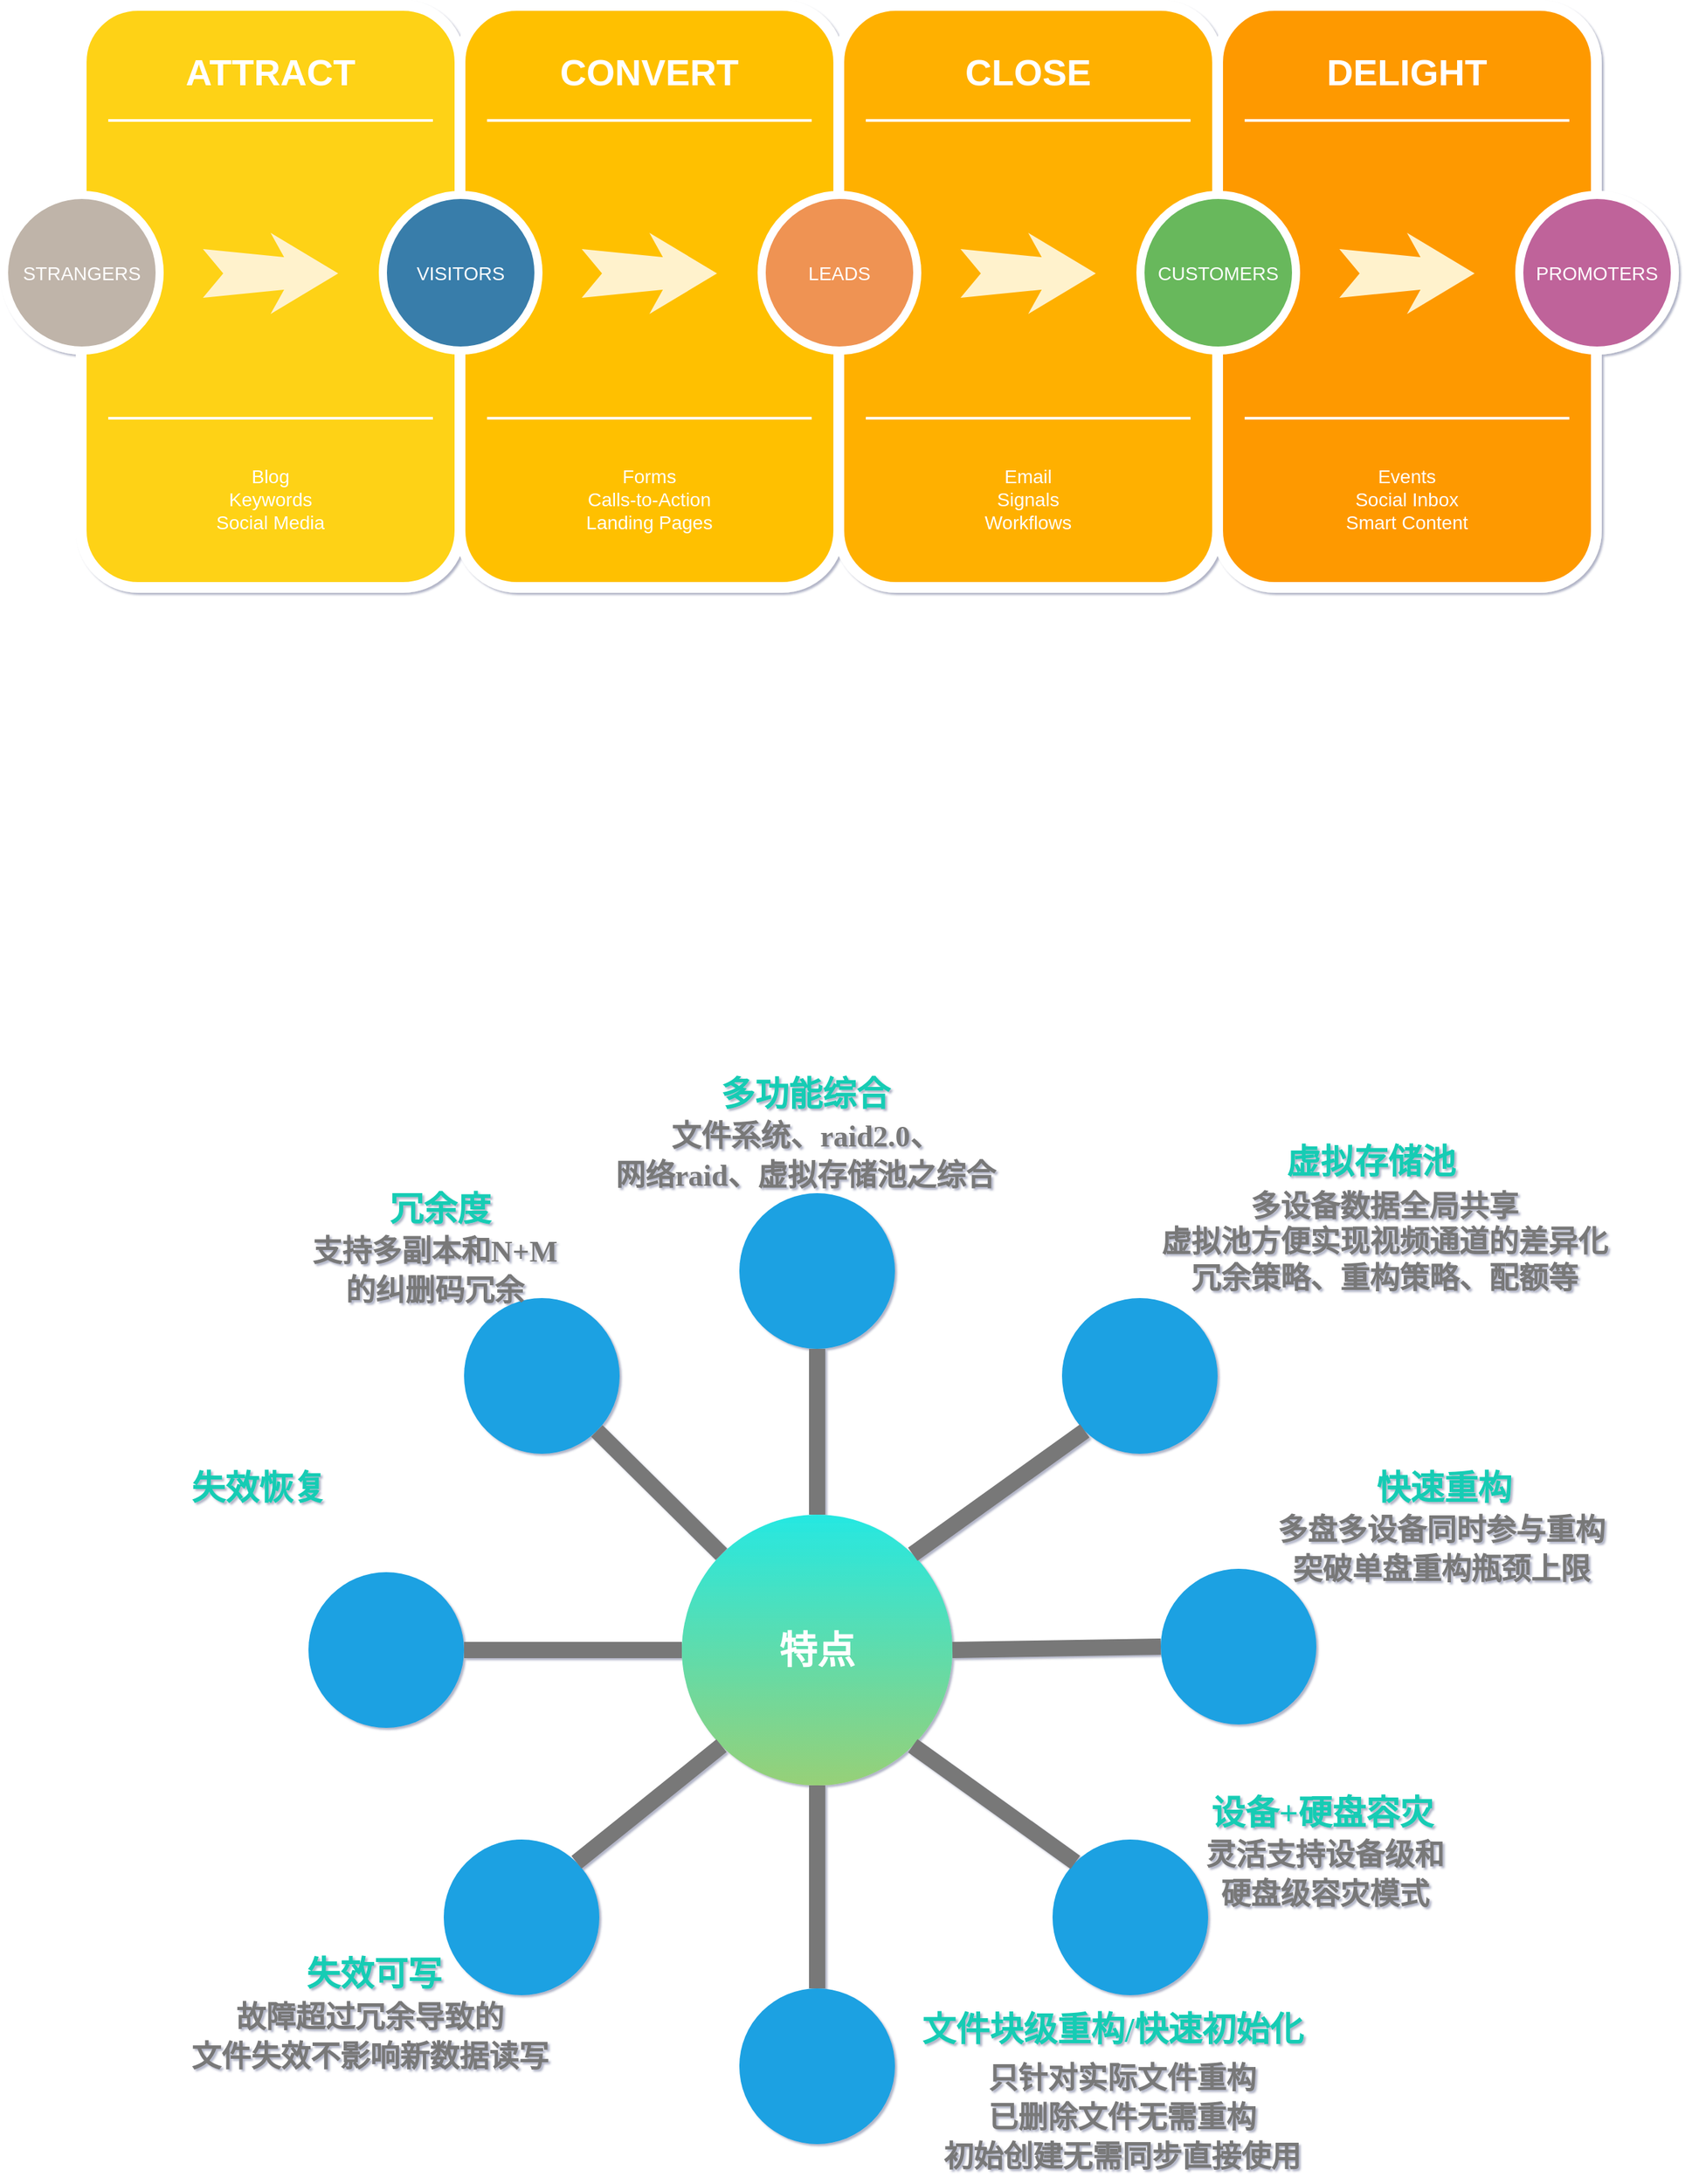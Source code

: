 <mxfile version="16.6.1" type="github">
  <diagram name="Page-1" id="12e1b939-464a-85fe-373e-61e167be1490">
    <mxGraphModel dx="2076" dy="1160" grid="1" gridSize="10" guides="1" tooltips="1" connect="1" arrows="1" fold="1" page="1" pageScale="1.5" pageWidth="1169" pageHeight="826" background="#FFFFFF" math="0" shadow="1">
      <root>
        <mxCell id="0" />
        <mxCell id="1" parent="0" />
        <mxCell id="60da8b9f42644d3a-2" value="" style="whiteSpace=wrap;html=1;rounded=1;shadow=0;strokeWidth=8;fontSize=20;align=center;fillColor=#FED217;strokeColor=#FFFFFF;" parent="1" vertex="1">
          <mxGeometry x="316" y="405" width="280" height="430" as="geometry" />
        </mxCell>
        <mxCell id="60da8b9f42644d3a-3" value="ATTRACT" style="text;html=1;strokeColor=none;fillColor=none;align=center;verticalAlign=middle;whiteSpace=wrap;rounded=0;shadow=0;fontSize=27;fontColor=#FFFFFF;fontStyle=1" parent="1" vertex="1">
          <mxGeometry x="316" y="425" width="280" height="60" as="geometry" />
        </mxCell>
        <mxCell id="60da8b9f42644d3a-4" value="Blog&lt;div&gt;Keywords&lt;/div&gt;&lt;div&gt;Social Media&lt;/div&gt;" style="text;html=1;strokeColor=none;fillColor=none;align=center;verticalAlign=middle;whiteSpace=wrap;rounded=0;shadow=0;fontSize=14;fontColor=#FFFFFF;" parent="1" vertex="1">
          <mxGeometry x="316" y="725" width="280" height="90" as="geometry" />
        </mxCell>
        <mxCell id="60da8b9f42644d3a-6" value="" style="line;strokeWidth=2;html=1;rounded=0;shadow=0;fontSize=27;align=center;fillColor=none;strokeColor=#FFFFFF;" parent="1" vertex="1">
          <mxGeometry x="336" y="485" width="240" height="10" as="geometry" />
        </mxCell>
        <mxCell id="60da8b9f42644d3a-7" value="" style="line;strokeWidth=2;html=1;rounded=0;shadow=0;fontSize=27;align=center;fillColor=none;strokeColor=#FFFFFF;" parent="1" vertex="1">
          <mxGeometry x="336" y="705" width="240" height="10" as="geometry" />
        </mxCell>
        <mxCell id="60da8b9f42644d3a-8" value="STRANGERS" style="ellipse;whiteSpace=wrap;html=1;rounded=0;shadow=0;strokeWidth=6;fontSize=14;align=center;fillColor=#BFB4A9;strokeColor=#FFFFFF;fontColor=#FFFFFF;" parent="1" vertex="1">
          <mxGeometry x="259" y="545" width="115" height="115" as="geometry" />
        </mxCell>
        <mxCell id="60da8b9f42644d3a-9" value="" style="html=1;shadow=0;dashed=0;align=center;verticalAlign=middle;shape=mxgraph.arrows2.stylisedArrow;dy=0.6;dx=40;notch=15;feather=0.4;rounded=0;strokeWidth=1;fontSize=27;strokeColor=none;fillColor=#fff2cc;" parent="1" vertex="1">
          <mxGeometry x="406" y="573" width="100" height="60" as="geometry" />
        </mxCell>
        <mxCell id="60da8b9f42644d3a-17" value="" style="whiteSpace=wrap;html=1;rounded=1;shadow=0;strokeWidth=8;fontSize=20;align=center;fillColor=#FFC001;strokeColor=#FFFFFF;" parent="1" vertex="1">
          <mxGeometry x="596" y="405" width="280" height="430" as="geometry" />
        </mxCell>
        <mxCell id="60da8b9f42644d3a-18" value="CONVERT" style="text;html=1;strokeColor=none;fillColor=none;align=center;verticalAlign=middle;whiteSpace=wrap;rounded=0;shadow=0;fontSize=27;fontColor=#FFFFFF;fontStyle=1" parent="1" vertex="1">
          <mxGeometry x="596" y="425" width="280" height="60" as="geometry" />
        </mxCell>
        <mxCell id="60da8b9f42644d3a-19" value="Forms&lt;div&gt;Calls-to-Action&lt;/div&gt;&lt;div&gt;Landing Pages&lt;/div&gt;" style="text;html=1;strokeColor=none;fillColor=none;align=center;verticalAlign=middle;whiteSpace=wrap;rounded=0;shadow=0;fontSize=14;fontColor=#FFFFFF;" parent="1" vertex="1">
          <mxGeometry x="596" y="725" width="280" height="90" as="geometry" />
        </mxCell>
        <mxCell id="60da8b9f42644d3a-20" value="" style="line;strokeWidth=2;html=1;rounded=0;shadow=0;fontSize=27;align=center;fillColor=none;strokeColor=#FFFFFF;" parent="1" vertex="1">
          <mxGeometry x="616" y="485" width="240" height="10" as="geometry" />
        </mxCell>
        <mxCell id="60da8b9f42644d3a-21" value="" style="line;strokeWidth=2;html=1;rounded=0;shadow=0;fontSize=27;align=center;fillColor=none;strokeColor=#FFFFFF;" parent="1" vertex="1">
          <mxGeometry x="616" y="705" width="240" height="10" as="geometry" />
        </mxCell>
        <mxCell id="60da8b9f42644d3a-22" value="VISITORS" style="ellipse;whiteSpace=wrap;html=1;rounded=0;shadow=0;strokeWidth=6;fontSize=14;align=center;fillColor=#397DAA;strokeColor=#FFFFFF;fontColor=#FFFFFF;" parent="1" vertex="1">
          <mxGeometry x="539" y="545" width="115" height="115" as="geometry" />
        </mxCell>
        <mxCell id="60da8b9f42644d3a-23" value="" style="html=1;shadow=0;dashed=0;align=center;verticalAlign=middle;shape=mxgraph.arrows2.stylisedArrow;dy=0.6;dx=40;notch=15;feather=0.4;rounded=0;strokeWidth=1;fontSize=27;strokeColor=none;fillColor=#fff2cc;" parent="1" vertex="1">
          <mxGeometry x="686" y="573" width="100" height="60" as="geometry" />
        </mxCell>
        <mxCell id="60da8b9f42644d3a-24" value="" style="whiteSpace=wrap;html=1;rounded=1;shadow=0;strokeWidth=8;fontSize=20;align=center;fillColor=#FFB001;strokeColor=#FFFFFF;" parent="1" vertex="1">
          <mxGeometry x="876" y="405" width="280" height="430" as="geometry" />
        </mxCell>
        <mxCell id="60da8b9f42644d3a-25" value="CLOSE" style="text;html=1;strokeColor=none;fillColor=none;align=center;verticalAlign=middle;whiteSpace=wrap;rounded=0;shadow=0;fontSize=27;fontColor=#FFFFFF;fontStyle=1" parent="1" vertex="1">
          <mxGeometry x="876" y="425" width="280" height="60" as="geometry" />
        </mxCell>
        <mxCell id="60da8b9f42644d3a-26" value="Email&lt;div&gt;Signals&lt;/div&gt;&lt;div&gt;Workflows&lt;/div&gt;" style="text;html=1;strokeColor=none;fillColor=none;align=center;verticalAlign=middle;whiteSpace=wrap;rounded=0;shadow=0;fontSize=14;fontColor=#FFFFFF;" parent="1" vertex="1">
          <mxGeometry x="876" y="725" width="280" height="90" as="geometry" />
        </mxCell>
        <mxCell id="60da8b9f42644d3a-27" value="" style="line;strokeWidth=2;html=1;rounded=0;shadow=0;fontSize=27;align=center;fillColor=none;strokeColor=#FFFFFF;" parent="1" vertex="1">
          <mxGeometry x="896" y="485" width="240" height="10" as="geometry" />
        </mxCell>
        <mxCell id="60da8b9f42644d3a-28" value="" style="line;strokeWidth=2;html=1;rounded=0;shadow=0;fontSize=27;align=center;fillColor=none;strokeColor=#FFFFFF;" parent="1" vertex="1">
          <mxGeometry x="896" y="705" width="240" height="10" as="geometry" />
        </mxCell>
        <mxCell id="60da8b9f42644d3a-29" value="LEADS" style="ellipse;whiteSpace=wrap;html=1;rounded=0;shadow=0;strokeWidth=6;fontSize=14;align=center;fillColor=#EF9353;strokeColor=#FFFFFF;fontColor=#FFFFFF;" parent="1" vertex="1">
          <mxGeometry x="819" y="545" width="115" height="115" as="geometry" />
        </mxCell>
        <mxCell id="60da8b9f42644d3a-30" value="" style="html=1;shadow=0;dashed=0;align=center;verticalAlign=middle;shape=mxgraph.arrows2.stylisedArrow;dy=0.6;dx=40;notch=15;feather=0.4;rounded=0;strokeWidth=1;fontSize=27;strokeColor=none;fillColor=#fff2cc;" parent="1" vertex="1">
          <mxGeometry x="966" y="573" width="100" height="60" as="geometry" />
        </mxCell>
        <mxCell id="60da8b9f42644d3a-31" value="" style="whiteSpace=wrap;html=1;rounded=1;shadow=0;strokeWidth=8;fontSize=20;align=center;fillColor=#FE9900;strokeColor=#FFFFFF;" parent="1" vertex="1">
          <mxGeometry x="1156" y="405" width="280" height="430" as="geometry" />
        </mxCell>
        <mxCell id="60da8b9f42644d3a-32" value="DELIGHT" style="text;html=1;strokeColor=none;fillColor=none;align=center;verticalAlign=middle;whiteSpace=wrap;rounded=0;shadow=0;fontSize=27;fontColor=#FFFFFF;fontStyle=1" parent="1" vertex="1">
          <mxGeometry x="1156" y="425" width="280" height="60" as="geometry" />
        </mxCell>
        <mxCell id="60da8b9f42644d3a-33" value="Events&lt;div&gt;Social Inbox&lt;/div&gt;&lt;div&gt;Smart Content&lt;/div&gt;" style="text;html=1;strokeColor=none;fillColor=none;align=center;verticalAlign=middle;whiteSpace=wrap;rounded=0;shadow=0;fontSize=14;fontColor=#FFFFFF;" parent="1" vertex="1">
          <mxGeometry x="1156" y="725" width="280" height="90" as="geometry" />
        </mxCell>
        <mxCell id="60da8b9f42644d3a-34" value="" style="line;strokeWidth=2;html=1;rounded=0;shadow=0;fontSize=27;align=center;fillColor=none;strokeColor=#FFFFFF;" parent="1" vertex="1">
          <mxGeometry x="1176" y="485" width="240" height="10" as="geometry" />
        </mxCell>
        <mxCell id="60da8b9f42644d3a-35" value="" style="line;strokeWidth=2;html=1;rounded=0;shadow=0;fontSize=27;align=center;fillColor=none;strokeColor=#FFFFFF;" parent="1" vertex="1">
          <mxGeometry x="1176" y="705" width="240" height="10" as="geometry" />
        </mxCell>
        <mxCell id="60da8b9f42644d3a-36" value="CUSTOMERS" style="ellipse;whiteSpace=wrap;html=1;rounded=0;shadow=0;strokeWidth=6;fontSize=14;align=center;fillColor=#68B85C;strokeColor=#FFFFFF;fontColor=#FFFFFF;" parent="1" vertex="1">
          <mxGeometry x="1099" y="545" width="115" height="115" as="geometry" />
        </mxCell>
        <mxCell id="60da8b9f42644d3a-37" value="" style="html=1;shadow=0;dashed=0;align=center;verticalAlign=middle;shape=mxgraph.arrows2.stylisedArrow;dy=0.6;dx=40;notch=15;feather=0.4;rounded=0;strokeWidth=1;fontSize=27;strokeColor=none;fillColor=#fff2cc;" parent="1" vertex="1">
          <mxGeometry x="1246" y="573" width="100" height="60" as="geometry" />
        </mxCell>
        <mxCell id="60da8b9f42644d3a-38" value="PROMOTERS" style="ellipse;whiteSpace=wrap;html=1;rounded=0;shadow=0;strokeWidth=6;fontSize=14;align=center;fillColor=#BF639A;strokeColor=#FFFFFF;fontColor=#FFFFFF;" parent="1" vertex="1">
          <mxGeometry x="1379" y="545" width="115" height="115" as="geometry" />
        </mxCell>
        <mxCell id="YdRyRiwWPMBmLy31X0gd-1" value="&lt;font color=&quot;#ffffff&quot; size=&quot;1&quot;&gt;&lt;b style=&quot;font-size: 28px&quot;&gt;特点&lt;/b&gt;&lt;/font&gt;" style="ellipse;whiteSpace=wrap;html=1;rounded=0;shadow=0;strokeWidth=6;fontSize=14;align=center;fillColor=#25E8E2;strokeColor=none;gradientColor=#97d077;" parent="1" vertex="1">
          <mxGeometry x="760" y="1520" width="200" height="200" as="geometry" />
        </mxCell>
        <mxCell id="YdRyRiwWPMBmLy31X0gd-3" value="" style="ellipse;whiteSpace=wrap;html=1;rounded=0;shadow=0;strokeWidth=6;fontSize=14;align=center;fillColor=#1ba1e2;strokeColor=none;fontColor=#ffffff;" parent="1" vertex="1">
          <mxGeometry x="484" y="1562.5" width="115" height="115" as="geometry" />
        </mxCell>
        <mxCell id="YdRyRiwWPMBmLy31X0gd-7" value="&lt;font style=&quot;font-size: 25px&quot; face=&quot;Times New Roman&quot; color=&quot;#14ccb4&quot;&gt;冗余度&lt;/font&gt;" style="text;strokeColor=none;fillColor=none;html=1;fontSize=24;fontStyle=1;verticalAlign=middle;align=center;" parent="1" vertex="1">
          <mxGeometry x="531" y="1274" width="100" height="40" as="geometry" />
        </mxCell>
        <mxCell id="P2MY6x69WWDnwV6V5oNP-16" value="" style="endArrow=none;html=1;rounded=0;fontFamily=Times New Roman;fontSize=25;fontColor=#14CCB4;strokeColor=#787878;strokeWidth=12;entryX=0;entryY=0.5;entryDx=0;entryDy=0;exitX=1;exitY=0.5;exitDx=0;exitDy=0;" edge="1" parent="1" source="YdRyRiwWPMBmLy31X0gd-3" target="YdRyRiwWPMBmLy31X0gd-1">
          <mxGeometry width="50" height="50" relative="1" as="geometry">
            <mxPoint x="354" y="1860" as="sourcePoint" />
            <mxPoint x="404" y="1810" as="targetPoint" />
          </mxGeometry>
        </mxCell>
        <mxCell id="P2MY6x69WWDnwV6V5oNP-17" value="" style="ellipse;whiteSpace=wrap;html=1;rounded=0;shadow=0;strokeWidth=6;fontSize=14;align=center;fillColor=#1ba1e2;strokeColor=none;fontColor=#ffffff;" vertex="1" parent="1">
          <mxGeometry x="584" y="1760" width="115" height="115" as="geometry" />
        </mxCell>
        <mxCell id="P2MY6x69WWDnwV6V5oNP-18" value="" style="ellipse;whiteSpace=wrap;html=1;rounded=0;shadow=0;strokeWidth=6;fontSize=14;align=center;fillColor=#1ba1e2;strokeColor=none;fontColor=#ffffff;" vertex="1" parent="1">
          <mxGeometry x="802.5" y="1870" width="115" height="115" as="geometry" />
        </mxCell>
        <mxCell id="P2MY6x69WWDnwV6V5oNP-19" value="" style="ellipse;whiteSpace=wrap;html=1;rounded=0;shadow=0;strokeWidth=6;fontSize=14;align=center;fillColor=#1ba1e2;strokeColor=none;fontColor=#ffffff;" vertex="1" parent="1">
          <mxGeometry x="1034" y="1760" width="115" height="115" as="geometry" />
        </mxCell>
        <mxCell id="P2MY6x69WWDnwV6V5oNP-20" value="" style="ellipse;whiteSpace=wrap;html=1;rounded=0;shadow=0;strokeWidth=6;fontSize=14;align=center;fillColor=#1ba1e2;strokeColor=none;fontColor=#ffffff;" vertex="1" parent="1">
          <mxGeometry x="1114" y="1560" width="115" height="115" as="geometry" />
        </mxCell>
        <mxCell id="P2MY6x69WWDnwV6V5oNP-21" value="&lt;font color=&quot;#14ccb4&quot; face=&quot;Times New Roman&quot;&gt;&lt;span style=&quot;font-size: 25px&quot;&gt;失效可写&lt;/span&gt;&lt;/font&gt;" style="text;strokeColor=none;fillColor=none;html=1;fontSize=24;fontStyle=1;verticalAlign=middle;align=center;" vertex="1" parent="1">
          <mxGeometry x="480" y="1839" width="104" height="40" as="geometry" />
        </mxCell>
        <mxCell id="P2MY6x69WWDnwV6V5oNP-24" value="&lt;font color=&quot;#14ccb4&quot; face=&quot;Times New Roman&quot;&gt;&lt;span style=&quot;font-size: 25px&quot;&gt;文件块级重构/快速初始化&lt;/span&gt;&lt;/font&gt;" style="text;strokeColor=none;fillColor=none;html=1;fontSize=24;fontStyle=1;verticalAlign=middle;align=center;" vertex="1" parent="1">
          <mxGeometry x="932" y="1880" width="291" height="40" as="geometry" />
        </mxCell>
        <mxCell id="P2MY6x69WWDnwV6V5oNP-25" value="&lt;font color=&quot;#14ccb4&quot; face=&quot;Times New Roman&quot;&gt;&lt;span style=&quot;font-size: 25px&quot;&gt;设备+硬盘容灾&lt;/span&gt;&lt;/font&gt;" style="text;strokeColor=none;fillColor=none;html=1;fontSize=24;fontStyle=1;verticalAlign=middle;align=center;" vertex="1" parent="1">
          <mxGeometry x="1156" y="1720" width="154" height="40" as="geometry" />
        </mxCell>
        <mxCell id="P2MY6x69WWDnwV6V5oNP-26" value="&lt;font color=&quot;#787878&quot; style=&quot;font-size: 22px&quot;&gt;只针对实际文件重构&lt;br&gt;已删除文件无需重构&lt;br&gt;&lt;/font&gt;&lt;span style=&quot;color: rgb(120 , 120 , 120) ; font-size: 22px&quot;&gt;初始创建无需同步直接使用&lt;/span&gt;&lt;font color=&quot;#787878&quot; style=&quot;font-size: 22px&quot;&gt;&lt;br&gt;&lt;/font&gt;" style="text;strokeColor=none;fillColor=none;html=1;fontSize=24;fontStyle=1;verticalAlign=middle;align=center;shadow=0;fontFamily=Times New Roman;fontColor=#14CCB4;" vertex="1" parent="1">
          <mxGeometry x="950" y="1920" width="270" height="90" as="geometry" />
        </mxCell>
        <mxCell id="P2MY6x69WWDnwV6V5oNP-27" value="&lt;font color=&quot;#14ccb4&quot; face=&quot;Times New Roman&quot;&gt;&lt;span style=&quot;font-size: 25px&quot;&gt;快速重构&lt;/span&gt;&lt;/font&gt;" style="text;strokeColor=none;fillColor=none;html=1;fontSize=24;fontStyle=1;verticalAlign=middle;align=center;" vertex="1" parent="1">
          <mxGeometry x="1246" y="1480" width="154" height="40" as="geometry" />
        </mxCell>
        <mxCell id="P2MY6x69WWDnwV6V5oNP-28" value="" style="ellipse;whiteSpace=wrap;html=1;rounded=0;shadow=0;strokeWidth=6;fontSize=14;align=center;fillColor=#1ba1e2;strokeColor=none;fontColor=#ffffff;" vertex="1" parent="1">
          <mxGeometry x="1041" y="1360" width="115" height="115" as="geometry" />
        </mxCell>
        <mxCell id="P2MY6x69WWDnwV6V5oNP-29" value="&lt;font color=&quot;#14ccb4&quot; face=&quot;Times New Roman&quot;&gt;&lt;span style=&quot;font-size: 25px&quot;&gt;虚拟存储池&lt;/span&gt;&lt;/font&gt;" style="text;strokeColor=none;fillColor=none;html=1;fontSize=24;fontStyle=1;verticalAlign=middle;align=center;" vertex="1" parent="1">
          <mxGeometry x="1192" y="1239" width="154" height="40" as="geometry" />
        </mxCell>
        <mxCell id="P2MY6x69WWDnwV6V5oNP-30" value="&lt;font color=&quot;#787878&quot; style=&quot;font-size: 22px&quot;&gt;多设备数据全局共享&lt;br style=&quot;font-size: 22px&quot;&gt;虚拟池方便实现视频通道的差异化&lt;br&gt;冗余策略、重构策略、配额等&lt;br style=&quot;font-size: 22px&quot;&gt;&lt;/font&gt;" style="text;strokeColor=none;fillColor=none;html=1;fontSize=22;fontStyle=1;verticalAlign=middle;align=center;shadow=0;fontFamily=Times New Roman;fontColor=#14CCB4;" vertex="1" parent="1">
          <mxGeometry x="1119" y="1279" width="320" height="80" as="geometry" />
        </mxCell>
        <mxCell id="P2MY6x69WWDnwV6V5oNP-31" value="" style="ellipse;whiteSpace=wrap;html=1;rounded=0;shadow=0;strokeWidth=6;fontSize=14;align=center;fillColor=#1ba1e2;strokeColor=none;fontColor=#ffffff;" vertex="1" parent="1">
          <mxGeometry x="599" y="1360" width="115" height="115" as="geometry" />
        </mxCell>
        <mxCell id="P2MY6x69WWDnwV6V5oNP-32" value="&lt;font color=&quot;#14ccb4&quot; face=&quot;Times New Roman&quot;&gt;&lt;span style=&quot;font-size: 25px&quot;&gt;失效恢复&lt;/span&gt;&lt;/font&gt;" style="text;strokeColor=none;fillColor=none;html=1;fontSize=24;fontStyle=1;verticalAlign=middle;align=center;" vertex="1" parent="1">
          <mxGeometry x="370" y="1480" width="154" height="40" as="geometry" />
        </mxCell>
        <mxCell id="P2MY6x69WWDnwV6V5oNP-33" value="&lt;font color=&quot;#787878&quot; style=&quot;font-size: 22px&quot;&gt;多盘多设备同时参与重构&lt;br&gt;突破单盘重构瓶颈上限&lt;br&gt;&lt;/font&gt;" style="text;strokeColor=none;fillColor=none;html=1;fontSize=24;fontStyle=1;verticalAlign=middle;align=center;shadow=0;fontFamily=Times New Roman;fontColor=#14CCB4;" vertex="1" parent="1">
          <mxGeometry x="1192" y="1520" width="258" height="50" as="geometry" />
        </mxCell>
        <mxCell id="P2MY6x69WWDnwV6V5oNP-34" value="" style="ellipse;whiteSpace=wrap;html=1;rounded=0;shadow=0;strokeWidth=6;fontSize=14;align=center;fillColor=#1ba1e2;strokeColor=none;fontColor=#ffffff;" vertex="1" parent="1">
          <mxGeometry x="802.5" y="1282.5" width="115" height="115" as="geometry" />
        </mxCell>
        <mxCell id="P2MY6x69WWDnwV6V5oNP-36" value="&lt;font color=&quot;#14ccb4&quot; face=&quot;Times New Roman&quot;&gt;&lt;span style=&quot;font-size: 25px&quot;&gt;多功能综合&lt;/span&gt;&lt;/font&gt;" style="text;strokeColor=none;fillColor=none;html=1;fontSize=24;fontStyle=1;verticalAlign=middle;align=center;" vertex="1" parent="1">
          <mxGeometry x="776" y="1189" width="150" height="40" as="geometry" />
        </mxCell>
        <mxCell id="P2MY6x69WWDnwV6V5oNP-37" value="&lt;font color=&quot;#787878&quot; style=&quot;font-size: 22px&quot;&gt;文件系统、raid2.0、&lt;br&gt;网络raid、虚拟存储池之综合&lt;br&gt;&lt;/font&gt;" style="text;strokeColor=none;fillColor=none;html=1;fontSize=24;fontStyle=1;verticalAlign=middle;align=center;shadow=0;fontFamily=Times New Roman;fontColor=#14CCB4;" vertex="1" parent="1">
          <mxGeometry x="701" y="1229" width="300" height="50" as="geometry" />
        </mxCell>
        <mxCell id="P2MY6x69WWDnwV6V5oNP-38" value="&lt;font color=&quot;#787878&quot; style=&quot;font-size: 22px&quot;&gt;支持多副本和N+M&lt;br&gt;的纠删码冗余&lt;br&gt;&lt;/font&gt;" style="text;strokeColor=none;fillColor=none;html=1;fontSize=24;fontStyle=1;verticalAlign=middle;align=center;shadow=0;fontFamily=Times New Roman;fontColor=#14CCB4;" vertex="1" parent="1">
          <mxGeometry x="470" y="1314" width="214" height="50" as="geometry" />
        </mxCell>
        <mxCell id="P2MY6x69WWDnwV6V5oNP-43" value="&lt;font color=&quot;#787878&quot; style=&quot;font-size: 22px&quot;&gt;灵活支持设备级和&lt;br&gt;硬盘级容灾模式&lt;br&gt;&lt;/font&gt;" style="text;strokeColor=none;fillColor=none;html=1;fontSize=24;fontStyle=1;verticalAlign=middle;align=center;shadow=0;fontFamily=Times New Roman;fontColor=#14CCB4;" vertex="1" parent="1">
          <mxGeometry x="1149" y="1760" width="171" height="50" as="geometry" />
        </mxCell>
        <mxCell id="P2MY6x69WWDnwV6V5oNP-44" value="" style="endArrow=none;html=1;rounded=0;fontFamily=Times New Roman;fontSize=22;fontColor=#787878;strokeColor=#787878;strokeWidth=12;entryX=1;entryY=1;entryDx=0;entryDy=0;exitX=0;exitY=0;exitDx=0;exitDy=0;" edge="1" parent="1" source="YdRyRiwWPMBmLy31X0gd-1" target="P2MY6x69WWDnwV6V5oNP-31">
          <mxGeometry width="50" height="50" relative="1" as="geometry">
            <mxPoint x="770" y="1540" as="sourcePoint" />
            <mxPoint x="820" y="1490" as="targetPoint" />
          </mxGeometry>
        </mxCell>
        <mxCell id="P2MY6x69WWDnwV6V5oNP-45" value="" style="endArrow=none;html=1;rounded=0;fontFamily=Times New Roman;fontSize=22;fontColor=#787878;strokeColor=#787878;strokeWidth=12;entryX=0.5;entryY=1;entryDx=0;entryDy=0;exitX=0.5;exitY=0;exitDx=0;exitDy=0;" edge="1" parent="1" source="YdRyRiwWPMBmLy31X0gd-1" target="P2MY6x69WWDnwV6V5oNP-34">
          <mxGeometry width="50" height="50" relative="1" as="geometry">
            <mxPoint x="930" y="1520" as="sourcePoint" />
            <mxPoint x="980" y="1470" as="targetPoint" />
          </mxGeometry>
        </mxCell>
        <mxCell id="P2MY6x69WWDnwV6V5oNP-46" value="" style="endArrow=none;html=1;rounded=0;fontFamily=Times New Roman;fontSize=22;fontColor=#787878;strokeColor=#787878;strokeWidth=12;entryX=0;entryY=1;entryDx=0;entryDy=0;exitX=1;exitY=0;exitDx=0;exitDy=0;" edge="1" parent="1" source="YdRyRiwWPMBmLy31X0gd-1" target="P2MY6x69WWDnwV6V5oNP-28">
          <mxGeometry width="50" height="50" relative="1" as="geometry">
            <mxPoint x="1000" y="1590" as="sourcePoint" />
            <mxPoint x="1050" y="1540" as="targetPoint" />
          </mxGeometry>
        </mxCell>
        <mxCell id="P2MY6x69WWDnwV6V5oNP-47" value="" style="endArrow=none;html=1;rounded=0;fontFamily=Times New Roman;fontSize=22;fontColor=#787878;strokeColor=#787878;strokeWidth=12;exitX=1;exitY=0.5;exitDx=0;exitDy=0;entryX=0;entryY=0.5;entryDx=0;entryDy=0;" edge="1" parent="1" source="YdRyRiwWPMBmLy31X0gd-1" target="P2MY6x69WWDnwV6V5oNP-20">
          <mxGeometry width="50" height="50" relative="1" as="geometry">
            <mxPoint x="1560" y="1780" as="sourcePoint" />
            <mxPoint x="1110" y="1620" as="targetPoint" />
          </mxGeometry>
        </mxCell>
        <mxCell id="P2MY6x69WWDnwV6V5oNP-48" value="" style="endArrow=none;html=1;rounded=0;fontFamily=Times New Roman;fontSize=22;fontColor=#787878;strokeColor=#787878;strokeWidth=12;entryX=0;entryY=0;entryDx=0;entryDy=0;exitX=1;exitY=1;exitDx=0;exitDy=0;" edge="1" parent="1" source="YdRyRiwWPMBmLy31X0gd-1" target="P2MY6x69WWDnwV6V5oNP-19">
          <mxGeometry width="50" height="50" relative="1" as="geometry">
            <mxPoint x="1310" y="1910" as="sourcePoint" />
            <mxPoint x="1360" y="1860" as="targetPoint" />
          </mxGeometry>
        </mxCell>
        <mxCell id="P2MY6x69WWDnwV6V5oNP-49" value="" style="endArrow=none;html=1;rounded=0;fontFamily=Times New Roman;fontSize=22;fontColor=#787878;strokeColor=#787878;strokeWidth=12;entryX=0.5;entryY=1;entryDx=0;entryDy=0;exitX=0.5;exitY=0;exitDx=0;exitDy=0;" edge="1" parent="1" source="P2MY6x69WWDnwV6V5oNP-18" target="YdRyRiwWPMBmLy31X0gd-1">
          <mxGeometry width="50" height="50" relative="1" as="geometry">
            <mxPoint x="870" y="1830" as="sourcePoint" />
            <mxPoint x="920" y="1780" as="targetPoint" />
          </mxGeometry>
        </mxCell>
        <mxCell id="P2MY6x69WWDnwV6V5oNP-50" value="" style="endArrow=none;html=1;rounded=0;fontFamily=Times New Roman;fontSize=22;fontColor=#787878;strokeColor=#787878;strokeWidth=12;entryX=0;entryY=1;entryDx=0;entryDy=0;exitX=1;exitY=0;exitDx=0;exitDy=0;" edge="1" parent="1" source="P2MY6x69WWDnwV6V5oNP-17" target="YdRyRiwWPMBmLy31X0gd-1">
          <mxGeometry width="50" height="50" relative="1" as="geometry">
            <mxPoint x="750" y="1820" as="sourcePoint" />
            <mxPoint x="800" y="1770" as="targetPoint" />
          </mxGeometry>
        </mxCell>
        <mxCell id="P2MY6x69WWDnwV6V5oNP-56" value="&lt;font color=&quot;#787878&quot; style=&quot;font-size: 22px&quot;&gt;故障超过冗余导致的&lt;br&gt;文件失效不影响新数据读写&lt;br&gt;&lt;/font&gt;" style="text;strokeColor=none;fillColor=none;html=1;fontSize=24;fontStyle=1;verticalAlign=middle;align=center;shadow=0;fontFamily=Times New Roman;fontColor=#14CCB4;" vertex="1" parent="1">
          <mxGeometry x="399" y="1880" width="260" height="50" as="geometry" />
        </mxCell>
      </root>
    </mxGraphModel>
  </diagram>
</mxfile>
